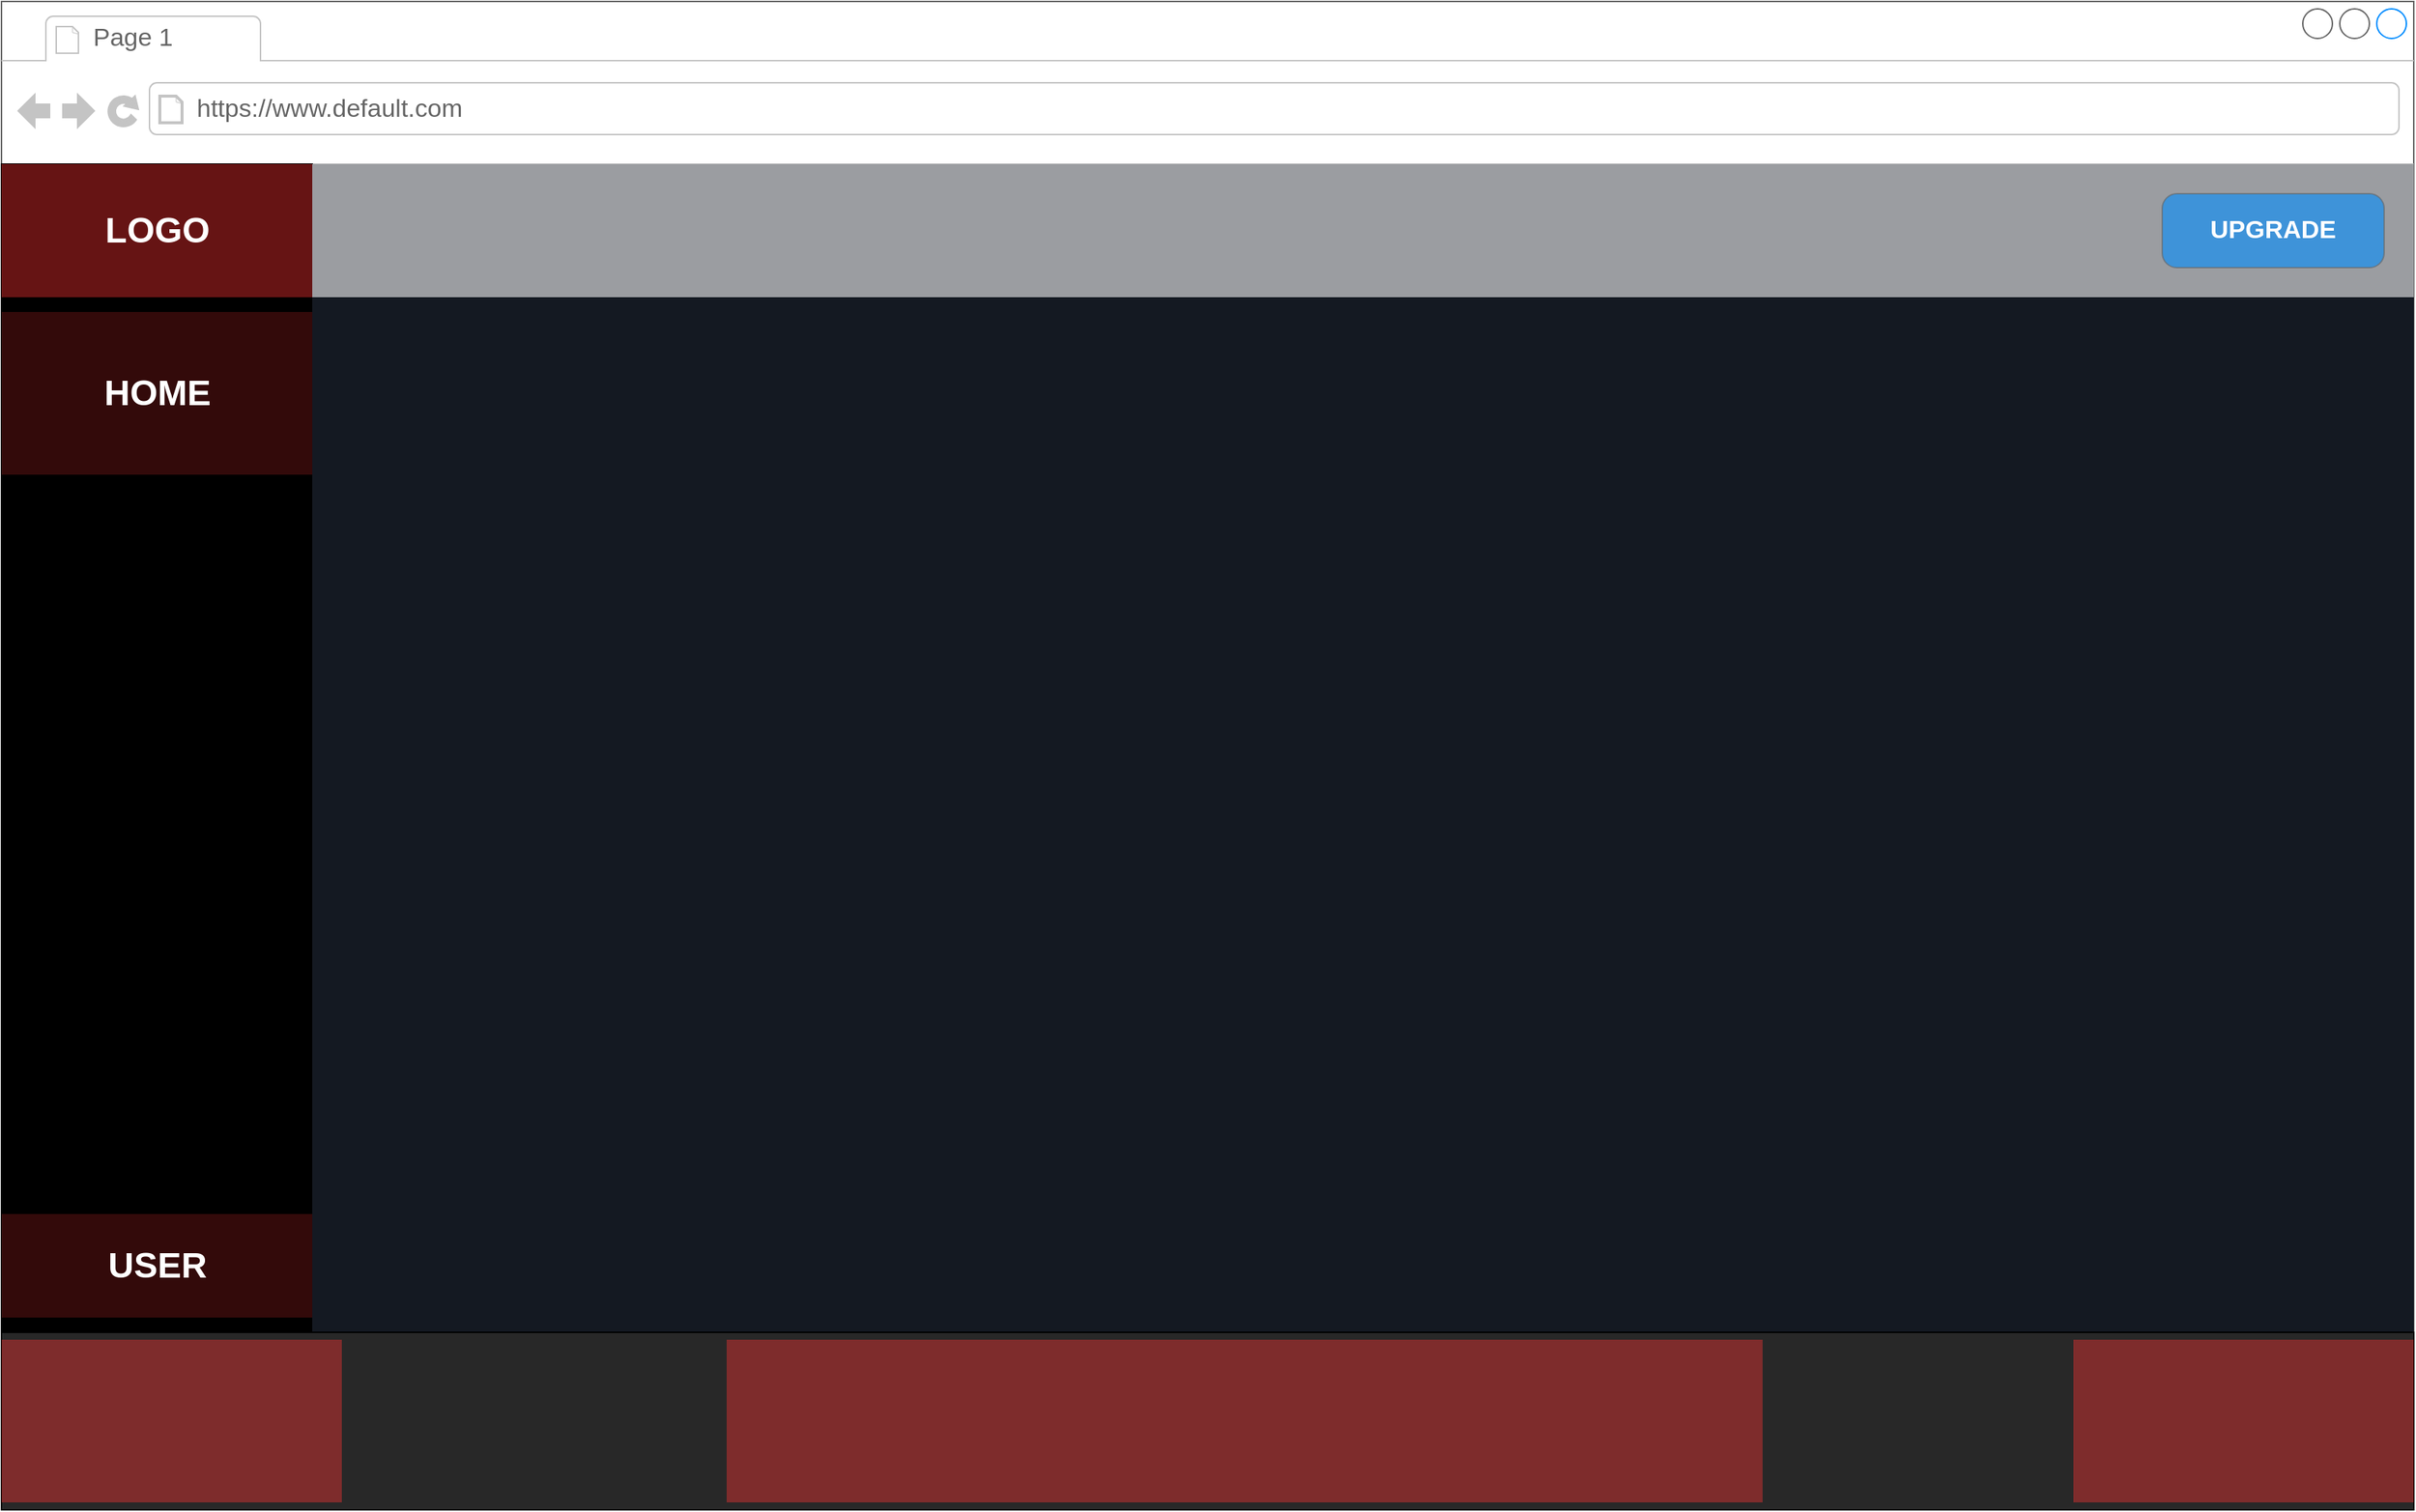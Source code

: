 <mxfile version="17.1.3" type="github">
  <diagram name="Page-1" id="2cc2dc42-3aac-f2a9-1cec-7a8b7cbee084">
    <mxGraphModel dx="1940" dy="1091" grid="1" gridSize="10" guides="1" tooltips="1" connect="1" arrows="1" fold="1" page="1" pageScale="1" pageWidth="827" pageHeight="1169" background="none" math="0" shadow="0">
      <root>
        <mxCell id="0" />
        <mxCell id="1" parent="0" />
        <mxCell id="7026571954dc6520-1" value="" style="strokeWidth=1;shadow=0;dashed=0;align=center;html=1;shape=mxgraph.mockup.containers.browserWindow;rSize=0;strokeColor=#666666;mainText=,;recursiveResize=0;rounded=0;labelBackgroundColor=none;fontFamily=Verdana;fontSize=12" parent="1" vertex="1">
          <mxGeometry x="10" y="20" width="1630" height="1020" as="geometry" />
        </mxCell>
        <mxCell id="UIvKcNndbHkxys9XbS3D-4" value="" style="rounded=0;whiteSpace=wrap;html=1;fillColor=#000000;" vertex="1" parent="7026571954dc6520-1">
          <mxGeometry y="110" width="210" height="790" as="geometry" />
        </mxCell>
        <mxCell id="7026571954dc6520-2" value="Page 1" style="strokeWidth=1;shadow=0;dashed=0;align=center;html=1;shape=mxgraph.mockup.containers.anchor;fontSize=17;fontColor=#666666;align=left;" parent="7026571954dc6520-1" vertex="1">
          <mxGeometry x="60" y="12" width="110" height="26" as="geometry" />
        </mxCell>
        <mxCell id="7026571954dc6520-3" value="https://www.default.com" style="strokeWidth=1;shadow=0;dashed=0;align=center;html=1;shape=mxgraph.mockup.containers.anchor;rSize=0;fontSize=17;fontColor=#666666;align=left;" parent="7026571954dc6520-1" vertex="1">
          <mxGeometry x="130" y="60" width="250" height="26" as="geometry" />
        </mxCell>
        <mxCell id="UIvKcNndbHkxys9XbS3D-7" value="" style="rounded=0;whiteSpace=wrap;html=1;fillColor=#FF3333;gradientColor=none;opacity=40;strokeColor=none;strokeWidth=2;" vertex="1" parent="7026571954dc6520-1">
          <mxGeometry y="110" width="210" height="90" as="geometry" />
        </mxCell>
        <mxCell id="UIvKcNndbHkxys9XbS3D-17" value="" style="rounded=0;whiteSpace=wrap;html=1;fillColor=#141922;strokeColor=none;" vertex="1" parent="7026571954dc6520-1">
          <mxGeometry x="210" y="110" width="1420" height="790" as="geometry" />
        </mxCell>
        <mxCell id="UIvKcNndbHkxys9XbS3D-18" value="LOGO" style="text;html=1;fontSize=24;fontStyle=1;verticalAlign=middle;align=center;opacity=40;fillColor=none;fontColor=#FFFFFF;" vertex="1" parent="7026571954dc6520-1">
          <mxGeometry x="55" y="135" width="100" height="40" as="geometry" />
        </mxCell>
        <mxCell id="UIvKcNndbHkxys9XbS3D-19" value="" style="rounded=0;whiteSpace=wrap;html=1;fillColor=#f5f5f5;strokeColor=none;opacity=60;fontColor=#333333;" vertex="1" parent="7026571954dc6520-1">
          <mxGeometry x="210" y="110" width="1420" height="90" as="geometry" />
        </mxCell>
        <mxCell id="UIvKcNndbHkxys9XbS3D-21" value="UPGRADE" style="strokeWidth=1;shadow=0;dashed=0;align=center;html=1;shape=mxgraph.mockup.buttons.button;strokeColor=#666666;fontColor=#ffffff;mainText=;buttonStyle=round;fontSize=17;fontStyle=1;fillColor=#008cff;whiteSpace=wrap;opacity=60;" vertex="1" parent="7026571954dc6520-1">
          <mxGeometry x="1460" y="130" width="150" height="50" as="geometry" />
        </mxCell>
        <mxCell id="UIvKcNndbHkxys9XbS3D-22" value="" style="rounded=0;whiteSpace=wrap;html=1;fillColor=#FF3333;gradientColor=none;opacity=20;strokeColor=none;strokeWidth=2;" vertex="1" parent="7026571954dc6520-1">
          <mxGeometry y="210" width="210" height="110" as="geometry" />
        </mxCell>
        <mxCell id="UIvKcNndbHkxys9XbS3D-23" value="HOME" style="text;strokeColor=none;fillColor=none;html=1;fontSize=24;fontStyle=1;verticalAlign=middle;align=center;fontColor=#FFFFFF;opacity=20;" vertex="1" parent="7026571954dc6520-1">
          <mxGeometry x="55" y="245" width="100" height="40" as="geometry" />
        </mxCell>
        <mxCell id="UIvKcNndbHkxys9XbS3D-24" value="" style="rounded=0;whiteSpace=wrap;html=1;fillColor=#FF3333;gradientColor=none;opacity=20;strokeColor=none;strokeWidth=2;" vertex="1" parent="7026571954dc6520-1">
          <mxGeometry y="820" width="210" height="70" as="geometry" />
        </mxCell>
        <mxCell id="UIvKcNndbHkxys9XbS3D-25" value="USER" style="text;strokeColor=none;fillColor=none;html=1;fontSize=24;fontStyle=1;verticalAlign=middle;align=center;fontColor=#FFFFFF;opacity=20;" vertex="1" parent="7026571954dc6520-1">
          <mxGeometry x="55" y="835" width="100" height="40" as="geometry" />
        </mxCell>
        <mxCell id="UIvKcNndbHkxys9XbS3D-5" value="" style="rounded=0;whiteSpace=wrap;html=1;gradientColor=none;fillColor=#282828;" vertex="1" parent="1">
          <mxGeometry x="10" y="920" width="1630" height="120" as="geometry" />
        </mxCell>
        <mxCell id="UIvKcNndbHkxys9XbS3D-8" value="" style="rounded=0;whiteSpace=wrap;html=1;fillColor=#FF3333;gradientColor=none;opacity=40;strokeColor=none;strokeWidth=2;" vertex="1" parent="1">
          <mxGeometry x="10" y="925" width="230" height="110" as="geometry" />
        </mxCell>
        <mxCell id="UIvKcNndbHkxys9XbS3D-9" value="" style="rounded=0;whiteSpace=wrap;html=1;fillColor=#FF3333;gradientColor=none;opacity=40;strokeColor=none;strokeWidth=2;" vertex="1" parent="1">
          <mxGeometry x="1410" y="925" width="230" height="110" as="geometry" />
        </mxCell>
        <mxCell id="UIvKcNndbHkxys9XbS3D-10" value="" style="rounded=0;whiteSpace=wrap;html=1;fillColor=#FF3333;gradientColor=none;opacity=40;strokeColor=none;strokeWidth=2;" vertex="1" parent="1">
          <mxGeometry x="500" y="925" width="700" height="110" as="geometry" />
        </mxCell>
      </root>
    </mxGraphModel>
  </diagram>
</mxfile>
